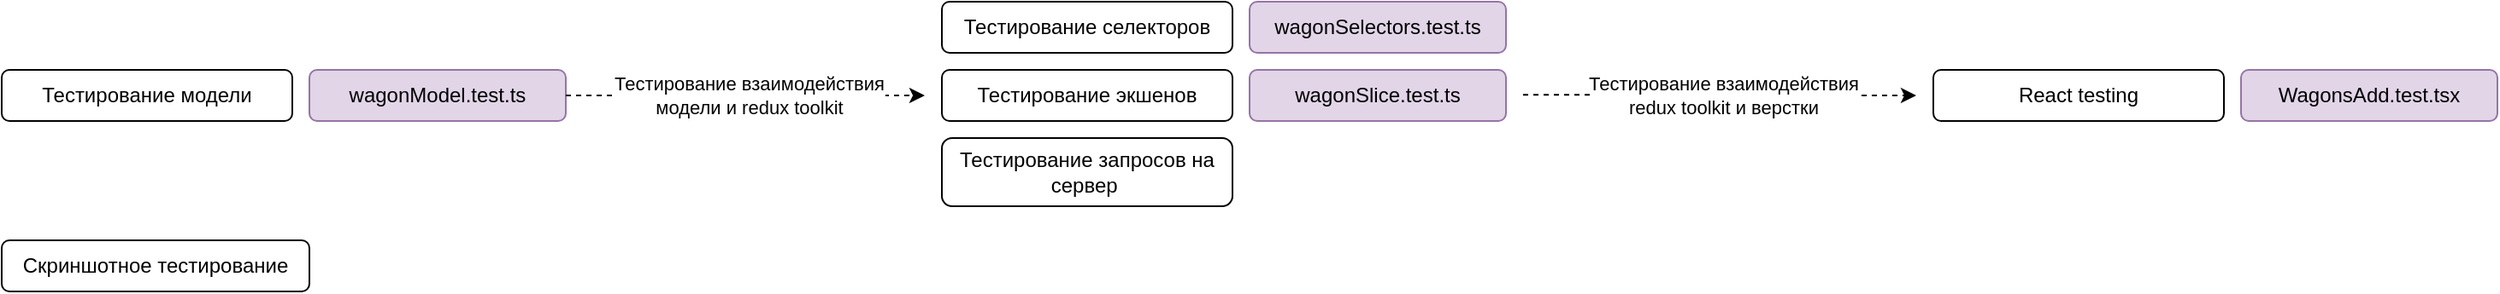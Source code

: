 <mxfile version="22.1.5" type="github">
  <diagram name="Страница — 1" id="VJD6JgEHWSqEKlqEP3wv">
    <mxGraphModel dx="395" dy="229" grid="1" gridSize="10" guides="1" tooltips="1" connect="1" arrows="1" fold="1" page="0" pageScale="1" pageWidth="827" pageHeight="1169" math="0" shadow="0">
      <root>
        <mxCell id="0" />
        <mxCell id="1" parent="0" />
        <mxCell id="SvgV_56rTTklij22YndR-1" value="Тестирование селекторов" style="rounded=1;whiteSpace=wrap;html=1;" vertex="1" parent="1">
          <mxGeometry x="1420" y="430" width="170" height="30" as="geometry" />
        </mxCell>
        <mxCell id="SvgV_56rTTklij22YndR-2" value="wagonSelectors.test.ts" style="rounded=1;whiteSpace=wrap;html=1;fillColor=#e1d5e7;strokeColor=#9673a6;" vertex="1" parent="1">
          <mxGeometry x="1600" y="430" width="150" height="30" as="geometry" />
        </mxCell>
        <mxCell id="SvgV_56rTTklij22YndR-3" value="Тестирование экшенов" style="rounded=1;whiteSpace=wrap;html=1;" vertex="1" parent="1">
          <mxGeometry x="1420" y="470" width="170" height="30" as="geometry" />
        </mxCell>
        <mxCell id="SvgV_56rTTklij22YndR-4" value="wagonSlice.test.ts" style="rounded=1;whiteSpace=wrap;html=1;fillColor=#e1d5e7;strokeColor=#9673a6;" vertex="1" parent="1">
          <mxGeometry x="1600" y="470" width="150" height="30" as="geometry" />
        </mxCell>
        <mxCell id="SvgV_56rTTklij22YndR-5" value="Тестирование модели" style="rounded=1;whiteSpace=wrap;html=1;" vertex="1" parent="1">
          <mxGeometry x="870" y="470" width="170" height="30" as="geometry" />
        </mxCell>
        <mxCell id="SvgV_56rTTklij22YndR-6" value="wagonModel.test.ts" style="rounded=1;whiteSpace=wrap;html=1;fillColor=#e1d5e7;strokeColor=#9673a6;" vertex="1" parent="1">
          <mxGeometry x="1050" y="470" width="150" height="30" as="geometry" />
        </mxCell>
        <mxCell id="SvgV_56rTTklij22YndR-9" value="" style="endArrow=classic;html=1;rounded=0;exitX=1;exitY=0.5;exitDx=0;exitDy=0;dashed=1;" edge="1" parent="1" source="SvgV_56rTTklij22YndR-6">
          <mxGeometry width="50" height="50" relative="1" as="geometry">
            <mxPoint x="1360" y="460" as="sourcePoint" />
            <mxPoint x="1410" y="485" as="targetPoint" />
          </mxGeometry>
        </mxCell>
        <mxCell id="SvgV_56rTTklij22YndR-10" value="Тестирование взаимодействия &lt;br&gt;модели и redux toolkit" style="edgeLabel;html=1;align=center;verticalAlign=middle;resizable=0;points=[];" vertex="1" connectable="0" parent="SvgV_56rTTklij22YndR-9">
          <mxGeometry x="-0.028" y="-2" relative="1" as="geometry">
            <mxPoint x="5" y="-2" as="offset" />
          </mxGeometry>
        </mxCell>
        <mxCell id="SvgV_56rTTklij22YndR-12" value="" style="endArrow=classic;html=1;rounded=0;exitX=1;exitY=0.5;exitDx=0;exitDy=0;dashed=1;" edge="1" parent="1">
          <mxGeometry width="50" height="50" relative="1" as="geometry">
            <mxPoint x="1760" y="484.58" as="sourcePoint" />
            <mxPoint x="1990" y="485" as="targetPoint" />
          </mxGeometry>
        </mxCell>
        <mxCell id="SvgV_56rTTklij22YndR-13" value="Тестирование взаимодействия &lt;br&gt;redux toolkit и верстки" style="edgeLabel;html=1;align=center;verticalAlign=middle;resizable=0;points=[];" vertex="1" connectable="0" parent="SvgV_56rTTklij22YndR-12">
          <mxGeometry x="-0.028" y="-2" relative="1" as="geometry">
            <mxPoint x="5" y="-2" as="offset" />
          </mxGeometry>
        </mxCell>
        <mxCell id="SvgV_56rTTklij22YndR-14" value="React testing" style="rounded=1;whiteSpace=wrap;html=1;" vertex="1" parent="1">
          <mxGeometry x="2000" y="470" width="170" height="30" as="geometry" />
        </mxCell>
        <mxCell id="SvgV_56rTTklij22YndR-17" value="WagonsAdd.test.tsx" style="rounded=1;whiteSpace=wrap;html=1;fillColor=#e1d5e7;strokeColor=#9673a6;" vertex="1" parent="1">
          <mxGeometry x="2180" y="470" width="150" height="30" as="geometry" />
        </mxCell>
        <mxCell id="SvgV_56rTTklij22YndR-22" value="Скриншотное тестирование" style="rounded=1;whiteSpace=wrap;html=1;" vertex="1" parent="1">
          <mxGeometry x="870" y="570" width="180" height="30" as="geometry" />
        </mxCell>
        <mxCell id="SvgV_56rTTklij22YndR-24" value="Тестирование запросов на сервер&amp;nbsp;" style="rounded=1;whiteSpace=wrap;html=1;" vertex="1" parent="1">
          <mxGeometry x="1420" y="510" width="170" height="40" as="geometry" />
        </mxCell>
      </root>
    </mxGraphModel>
  </diagram>
</mxfile>
